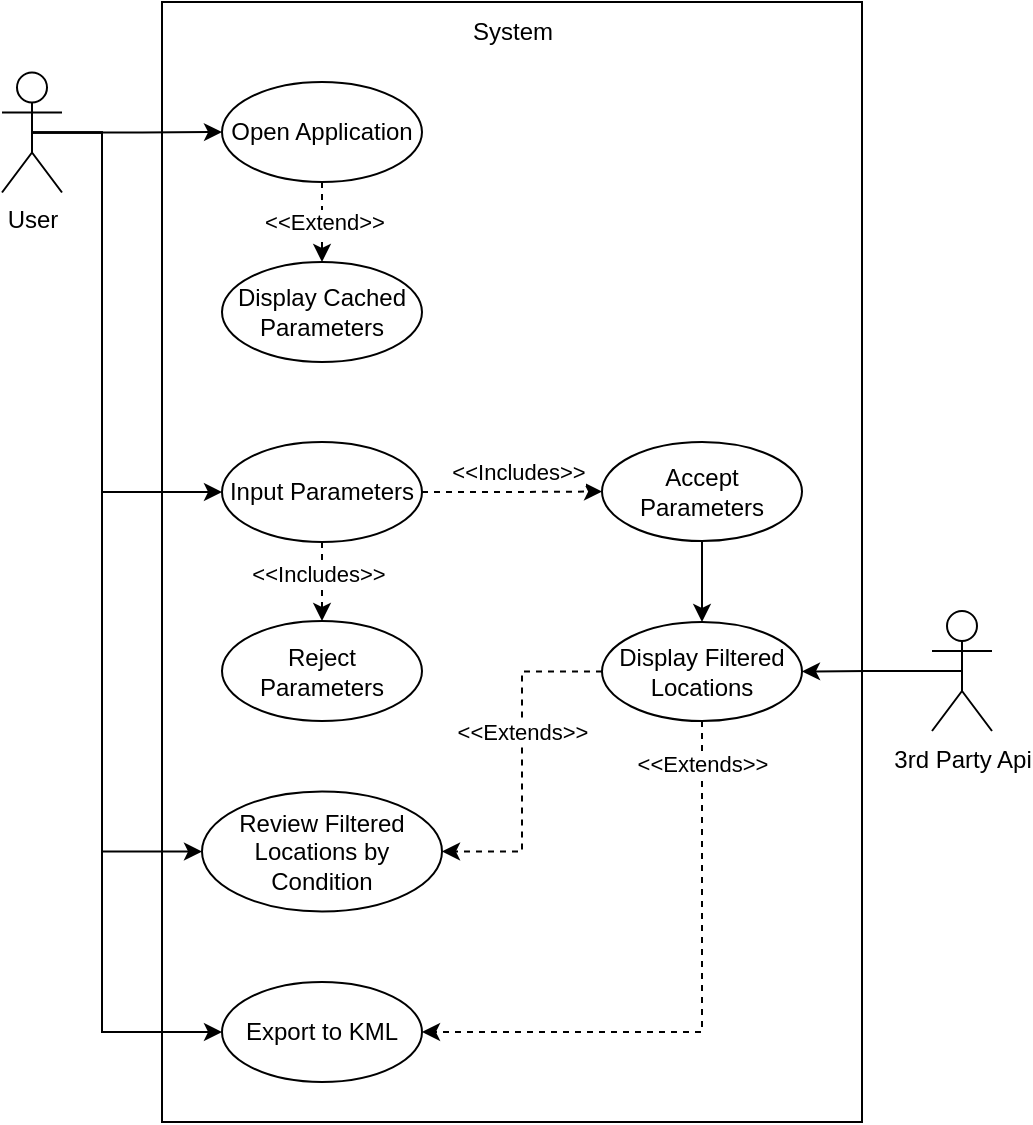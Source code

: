 <mxfile version="22.1.0" type="device">
  <diagram name="Page-1" id="jKIh2TqsxGCDJeCQCvyG">
    <mxGraphModel dx="1050" dy="574" grid="1" gridSize="10" guides="1" tooltips="1" connect="1" arrows="1" fold="1" page="1" pageScale="1" pageWidth="850" pageHeight="1100" math="0" shadow="0">
      <root>
        <mxCell id="0" />
        <mxCell id="1" parent="0" />
        <mxCell id="g5hKMaxpHNG5f8gVzMrG-29" value="" style="rounded=0;whiteSpace=wrap;html=1;" vertex="1" parent="1">
          <mxGeometry x="120" y="40" width="350" height="560" as="geometry" />
        </mxCell>
        <mxCell id="g5hKMaxpHNG5f8gVzMrG-30" style="edgeStyle=orthogonalEdgeStyle;rounded=0;orthogonalLoop=1;jettySize=auto;html=1;exitX=0.5;exitY=0.5;exitDx=0;exitDy=0;exitPerimeter=0;entryX=0;entryY=0.5;entryDx=0;entryDy=0;" edge="1" parent="1" source="g5hKMaxpHNG5f8gVzMrG-33" target="g5hKMaxpHNG5f8gVzMrG-38">
          <mxGeometry relative="1" as="geometry" />
        </mxCell>
        <mxCell id="g5hKMaxpHNG5f8gVzMrG-31" style="edgeStyle=orthogonalEdgeStyle;rounded=0;orthogonalLoop=1;jettySize=auto;html=1;exitX=0.5;exitY=0.5;exitDx=0;exitDy=0;exitPerimeter=0;entryX=0;entryY=0.5;entryDx=0;entryDy=0;" edge="1" parent="1" source="g5hKMaxpHNG5f8gVzMrG-33" target="g5hKMaxpHNG5f8gVzMrG-56">
          <mxGeometry relative="1" as="geometry">
            <Array as="points">
              <mxPoint x="90" y="105" />
              <mxPoint x="90" y="465" />
            </Array>
          </mxGeometry>
        </mxCell>
        <mxCell id="g5hKMaxpHNG5f8gVzMrG-32" style="edgeStyle=orthogonalEdgeStyle;rounded=0;orthogonalLoop=1;jettySize=auto;html=1;exitX=0.5;exitY=0.5;exitDx=0;exitDy=0;exitPerimeter=0;entryX=0;entryY=0.5;entryDx=0;entryDy=0;" edge="1" parent="1" source="g5hKMaxpHNG5f8gVzMrG-33" target="g5hKMaxpHNG5f8gVzMrG-50">
          <mxGeometry relative="1" as="geometry">
            <Array as="points">
              <mxPoint x="90" y="105" />
              <mxPoint x="90" y="555" />
            </Array>
          </mxGeometry>
        </mxCell>
        <mxCell id="g5hKMaxpHNG5f8gVzMrG-33" value="User" style="shape=umlActor;verticalLabelPosition=bottom;verticalAlign=top;html=1;outlineConnect=0;" vertex="1" parent="1">
          <mxGeometry x="40" y="75.25" width="30" height="60" as="geometry" />
        </mxCell>
        <mxCell id="g5hKMaxpHNG5f8gVzMrG-34" value="System&lt;br&gt;" style="text;html=1;align=center;verticalAlign=middle;resizable=0;points=[];autosize=1;strokeColor=none;fillColor=none;" vertex="1" parent="1">
          <mxGeometry x="265" y="40" width="60" height="30" as="geometry" />
        </mxCell>
        <mxCell id="g5hKMaxpHNG5f8gVzMrG-35" style="edgeStyle=orthogonalEdgeStyle;rounded=0;orthogonalLoop=1;jettySize=auto;html=1;exitX=0.5;exitY=1;exitDx=0;exitDy=0;entryX=0.5;entryY=0;entryDx=0;entryDy=0;dashed=1;" edge="1" parent="1" source="g5hKMaxpHNG5f8gVzMrG-38" target="g5hKMaxpHNG5f8gVzMrG-39">
          <mxGeometry relative="1" as="geometry" />
        </mxCell>
        <mxCell id="g5hKMaxpHNG5f8gVzMrG-36" value="&amp;lt;&amp;lt;Extend&amp;gt;&amp;gt;" style="edgeLabel;html=1;align=center;verticalAlign=middle;resizable=0;points=[];" vertex="1" connectable="0" parent="g5hKMaxpHNG5f8gVzMrG-35">
          <mxGeometry x="-0.037" y="1" relative="1" as="geometry">
            <mxPoint as="offset" />
          </mxGeometry>
        </mxCell>
        <mxCell id="g5hKMaxpHNG5f8gVzMrG-37" style="edgeStyle=orthogonalEdgeStyle;rounded=0;orthogonalLoop=1;jettySize=auto;html=1;exitX=0.5;exitY=0.5;exitDx=0;exitDy=0;entryX=0;entryY=0.5;entryDx=0;entryDy=0;exitPerimeter=0;" edge="1" parent="1" source="g5hKMaxpHNG5f8gVzMrG-33" target="g5hKMaxpHNG5f8gVzMrG-44">
          <mxGeometry relative="1" as="geometry">
            <Array as="points">
              <mxPoint x="90" y="105" />
              <mxPoint x="90" y="285" />
            </Array>
          </mxGeometry>
        </mxCell>
        <mxCell id="g5hKMaxpHNG5f8gVzMrG-38" value="Open Application" style="ellipse;whiteSpace=wrap;html=1;" vertex="1" parent="1">
          <mxGeometry x="150" y="80" width="100" height="50" as="geometry" />
        </mxCell>
        <mxCell id="g5hKMaxpHNG5f8gVzMrG-39" value="Display Cached Parameters" style="ellipse;whiteSpace=wrap;html=1;" vertex="1" parent="1">
          <mxGeometry x="150" y="170" width="100" height="50" as="geometry" />
        </mxCell>
        <mxCell id="g5hKMaxpHNG5f8gVzMrG-40" style="edgeStyle=orthogonalEdgeStyle;rounded=0;orthogonalLoop=1;jettySize=auto;html=1;exitX=1;exitY=0.5;exitDx=0;exitDy=0;entryX=0;entryY=0.5;entryDx=0;entryDy=0;dashed=1;" edge="1" parent="1" source="g5hKMaxpHNG5f8gVzMrG-44" target="g5hKMaxpHNG5f8gVzMrG-52">
          <mxGeometry relative="1" as="geometry">
            <mxPoint x="120" y="285.25" as="sourcePoint" />
          </mxGeometry>
        </mxCell>
        <mxCell id="g5hKMaxpHNG5f8gVzMrG-41" value="&amp;lt;&amp;lt;Includes&amp;gt;&amp;gt;" style="edgeLabel;html=1;align=center;verticalAlign=middle;resizable=0;points=[];" vertex="1" connectable="0" parent="g5hKMaxpHNG5f8gVzMrG-40">
          <mxGeometry x="0.208" relative="1" as="geometry">
            <mxPoint x="-7" y="-10" as="offset" />
          </mxGeometry>
        </mxCell>
        <mxCell id="g5hKMaxpHNG5f8gVzMrG-42" style="edgeStyle=orthogonalEdgeStyle;rounded=0;orthogonalLoop=1;jettySize=auto;html=1;exitX=0.5;exitY=1;exitDx=0;exitDy=0;entryX=0.5;entryY=0;entryDx=0;entryDy=0;dashed=1;" edge="1" parent="1" source="g5hKMaxpHNG5f8gVzMrG-44" target="g5hKMaxpHNG5f8gVzMrG-53">
          <mxGeometry relative="1" as="geometry" />
        </mxCell>
        <mxCell id="g5hKMaxpHNG5f8gVzMrG-43" value="&amp;lt;&amp;lt;Includes&amp;gt;&amp;gt;" style="edgeLabel;html=1;align=center;verticalAlign=middle;resizable=0;points=[];" vertex="1" connectable="0" parent="g5hKMaxpHNG5f8gVzMrG-42">
          <mxGeometry x="-0.19" y="-2" relative="1" as="geometry">
            <mxPoint as="offset" />
          </mxGeometry>
        </mxCell>
        <mxCell id="g5hKMaxpHNG5f8gVzMrG-44" value="Input Parameters" style="ellipse;whiteSpace=wrap;html=1;" vertex="1" parent="1">
          <mxGeometry x="150" y="260" width="100" height="50" as="geometry" />
        </mxCell>
        <mxCell id="g5hKMaxpHNG5f8gVzMrG-45" style="edgeStyle=orthogonalEdgeStyle;rounded=0;orthogonalLoop=1;jettySize=auto;html=1;exitX=0.5;exitY=1;exitDx=0;exitDy=0;entryX=1;entryY=0.5;entryDx=0;entryDy=0;dashed=1;" edge="1" parent="1" source="g5hKMaxpHNG5f8gVzMrG-49" target="g5hKMaxpHNG5f8gVzMrG-50">
          <mxGeometry relative="1" as="geometry" />
        </mxCell>
        <mxCell id="g5hKMaxpHNG5f8gVzMrG-46" value="&amp;lt;&amp;lt;Extends&amp;gt;&amp;gt;" style="edgeLabel;html=1;align=center;verticalAlign=middle;resizable=0;points=[];" vertex="1" connectable="0" parent="g5hKMaxpHNG5f8gVzMrG-45">
          <mxGeometry x="-0.118" y="1" relative="1" as="geometry">
            <mxPoint x="-1" y="-109" as="offset" />
          </mxGeometry>
        </mxCell>
        <mxCell id="g5hKMaxpHNG5f8gVzMrG-47" style="edgeStyle=orthogonalEdgeStyle;rounded=0;orthogonalLoop=1;jettySize=auto;html=1;exitX=0;exitY=0.5;exitDx=0;exitDy=0;entryX=1;entryY=0.5;entryDx=0;entryDy=0;dashed=1;" edge="1" parent="1" source="g5hKMaxpHNG5f8gVzMrG-49" target="g5hKMaxpHNG5f8gVzMrG-56">
          <mxGeometry relative="1" as="geometry" />
        </mxCell>
        <mxCell id="g5hKMaxpHNG5f8gVzMrG-48" value="&amp;lt;&amp;lt;Extends&amp;gt;&amp;gt;" style="edgeLabel;html=1;align=center;verticalAlign=middle;resizable=0;points=[];" vertex="1" connectable="0" parent="g5hKMaxpHNG5f8gVzMrG-47">
          <mxGeometry x="0.125" y="4" relative="1" as="geometry">
            <mxPoint x="-4" y="-26" as="offset" />
          </mxGeometry>
        </mxCell>
        <mxCell id="g5hKMaxpHNG5f8gVzMrG-49" value="Display Filtered Locations" style="ellipse;whiteSpace=wrap;html=1;" vertex="1" parent="1">
          <mxGeometry x="340" y="350" width="100" height="49.5" as="geometry" />
        </mxCell>
        <mxCell id="g5hKMaxpHNG5f8gVzMrG-50" value="Export to KML" style="ellipse;whiteSpace=wrap;html=1;" vertex="1" parent="1">
          <mxGeometry x="150" y="530" width="100" height="50" as="geometry" />
        </mxCell>
        <mxCell id="g5hKMaxpHNG5f8gVzMrG-51" style="edgeStyle=orthogonalEdgeStyle;rounded=0;orthogonalLoop=1;jettySize=auto;html=1;exitX=0.5;exitY=1;exitDx=0;exitDy=0;entryX=0.5;entryY=0;entryDx=0;entryDy=0;" edge="1" parent="1" source="g5hKMaxpHNG5f8gVzMrG-52" target="g5hKMaxpHNG5f8gVzMrG-49">
          <mxGeometry relative="1" as="geometry">
            <mxPoint x="495" y="350" as="targetPoint" />
          </mxGeometry>
        </mxCell>
        <mxCell id="g5hKMaxpHNG5f8gVzMrG-52" value="Accept Parameters" style="ellipse;whiteSpace=wrap;html=1;" vertex="1" parent="1">
          <mxGeometry x="340" y="260" width="100" height="49.5" as="geometry" />
        </mxCell>
        <mxCell id="g5hKMaxpHNG5f8gVzMrG-53" value="Reject Parameters" style="ellipse;whiteSpace=wrap;html=1;" vertex="1" parent="1">
          <mxGeometry x="150" y="349.5" width="100" height="50" as="geometry" />
        </mxCell>
        <mxCell id="g5hKMaxpHNG5f8gVzMrG-54" style="edgeStyle=orthogonalEdgeStyle;rounded=0;orthogonalLoop=1;jettySize=auto;html=1;exitX=0.5;exitY=0.5;exitDx=0;exitDy=0;exitPerimeter=0;entryX=1;entryY=0.5;entryDx=0;entryDy=0;" edge="1" parent="1" source="g5hKMaxpHNG5f8gVzMrG-55" target="g5hKMaxpHNG5f8gVzMrG-49">
          <mxGeometry relative="1" as="geometry" />
        </mxCell>
        <mxCell id="g5hKMaxpHNG5f8gVzMrG-55" value="3rd Party Api" style="shape=umlActor;verticalLabelPosition=bottom;verticalAlign=top;html=1;outlineConnect=0;" vertex="1" parent="1">
          <mxGeometry x="505" y="344.5" width="30" height="60" as="geometry" />
        </mxCell>
        <mxCell id="g5hKMaxpHNG5f8gVzMrG-56" value="Review Filtered Locations by Condition" style="ellipse;whiteSpace=wrap;html=1;" vertex="1" parent="1">
          <mxGeometry x="140" y="434.75" width="120" height="60" as="geometry" />
        </mxCell>
      </root>
    </mxGraphModel>
  </diagram>
</mxfile>
